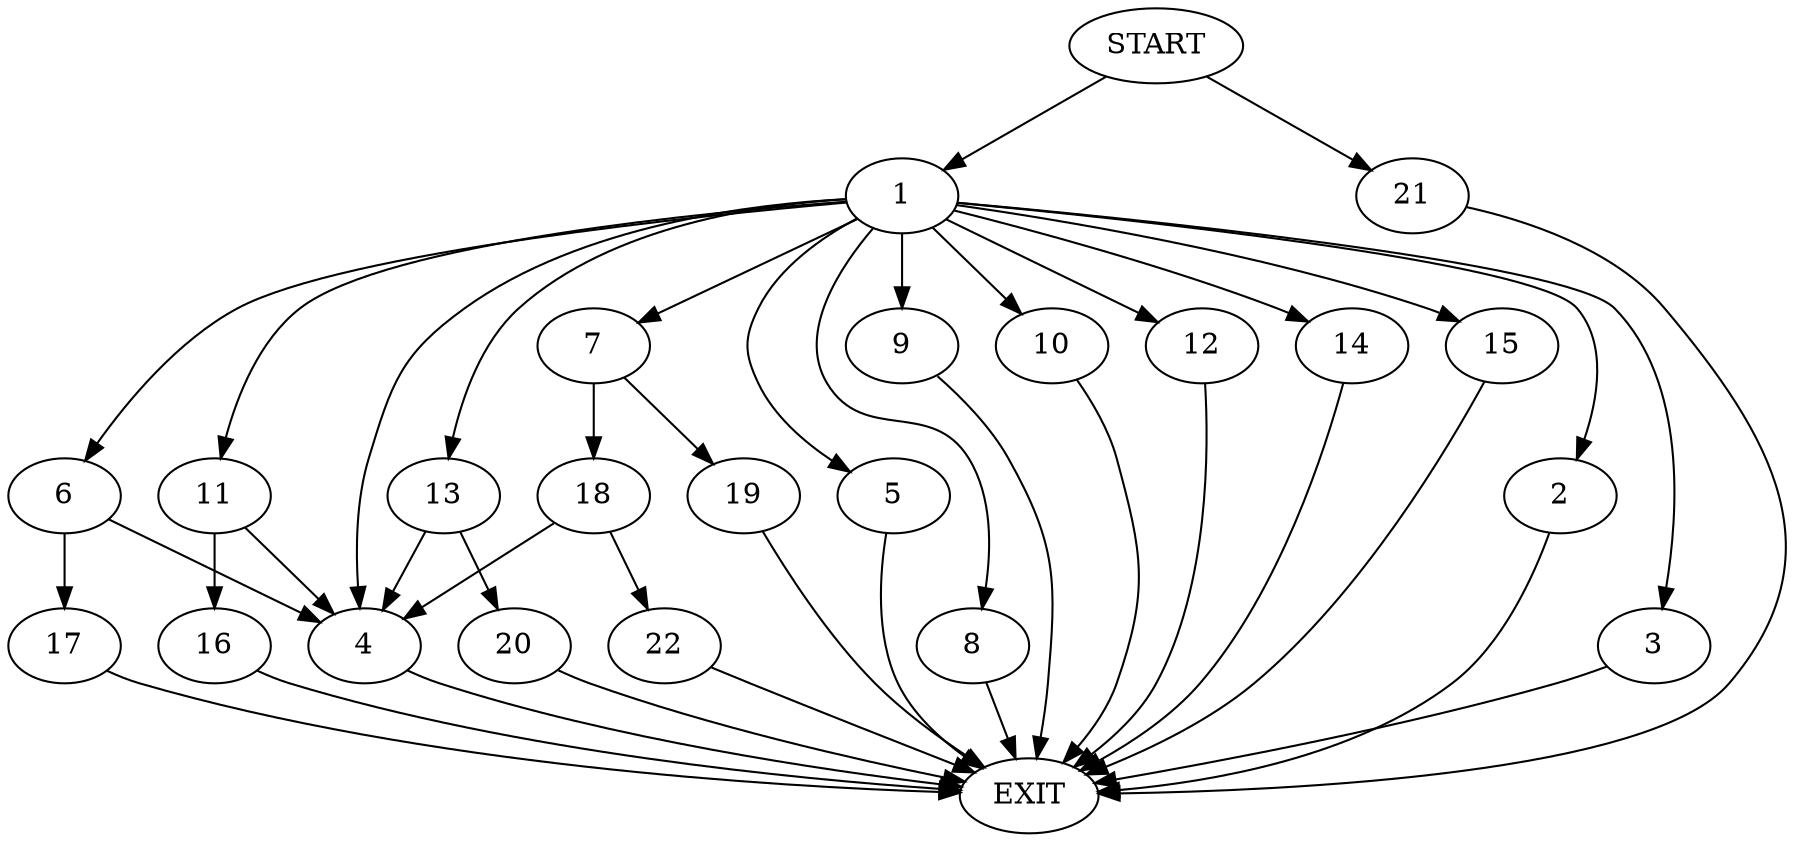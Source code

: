 digraph {
0 [label="START"]
23 [label="EXIT"]
0 -> 1
1 -> 2
1 -> 3
1 -> 4
1 -> 5
1 -> 6
1 -> 7
1 -> 8
1 -> 9
1 -> 10
1 -> 11
1 -> 12
1 -> 13
1 -> 14
1 -> 15
9 -> 23
11 -> 4
11 -> 16
12 -> 23
6 -> 17
6 -> 4
3 -> 23
4 -> 23
14 -> 23
7 -> 18
7 -> 19
2 -> 23
13 -> 4
13 -> 20
5 -> 23
15 -> 23
8 -> 23
10 -> 23
0 -> 21
21 -> 23
17 -> 23
16 -> 23
20 -> 23
18 -> 4
18 -> 22
19 -> 23
22 -> 23
}
